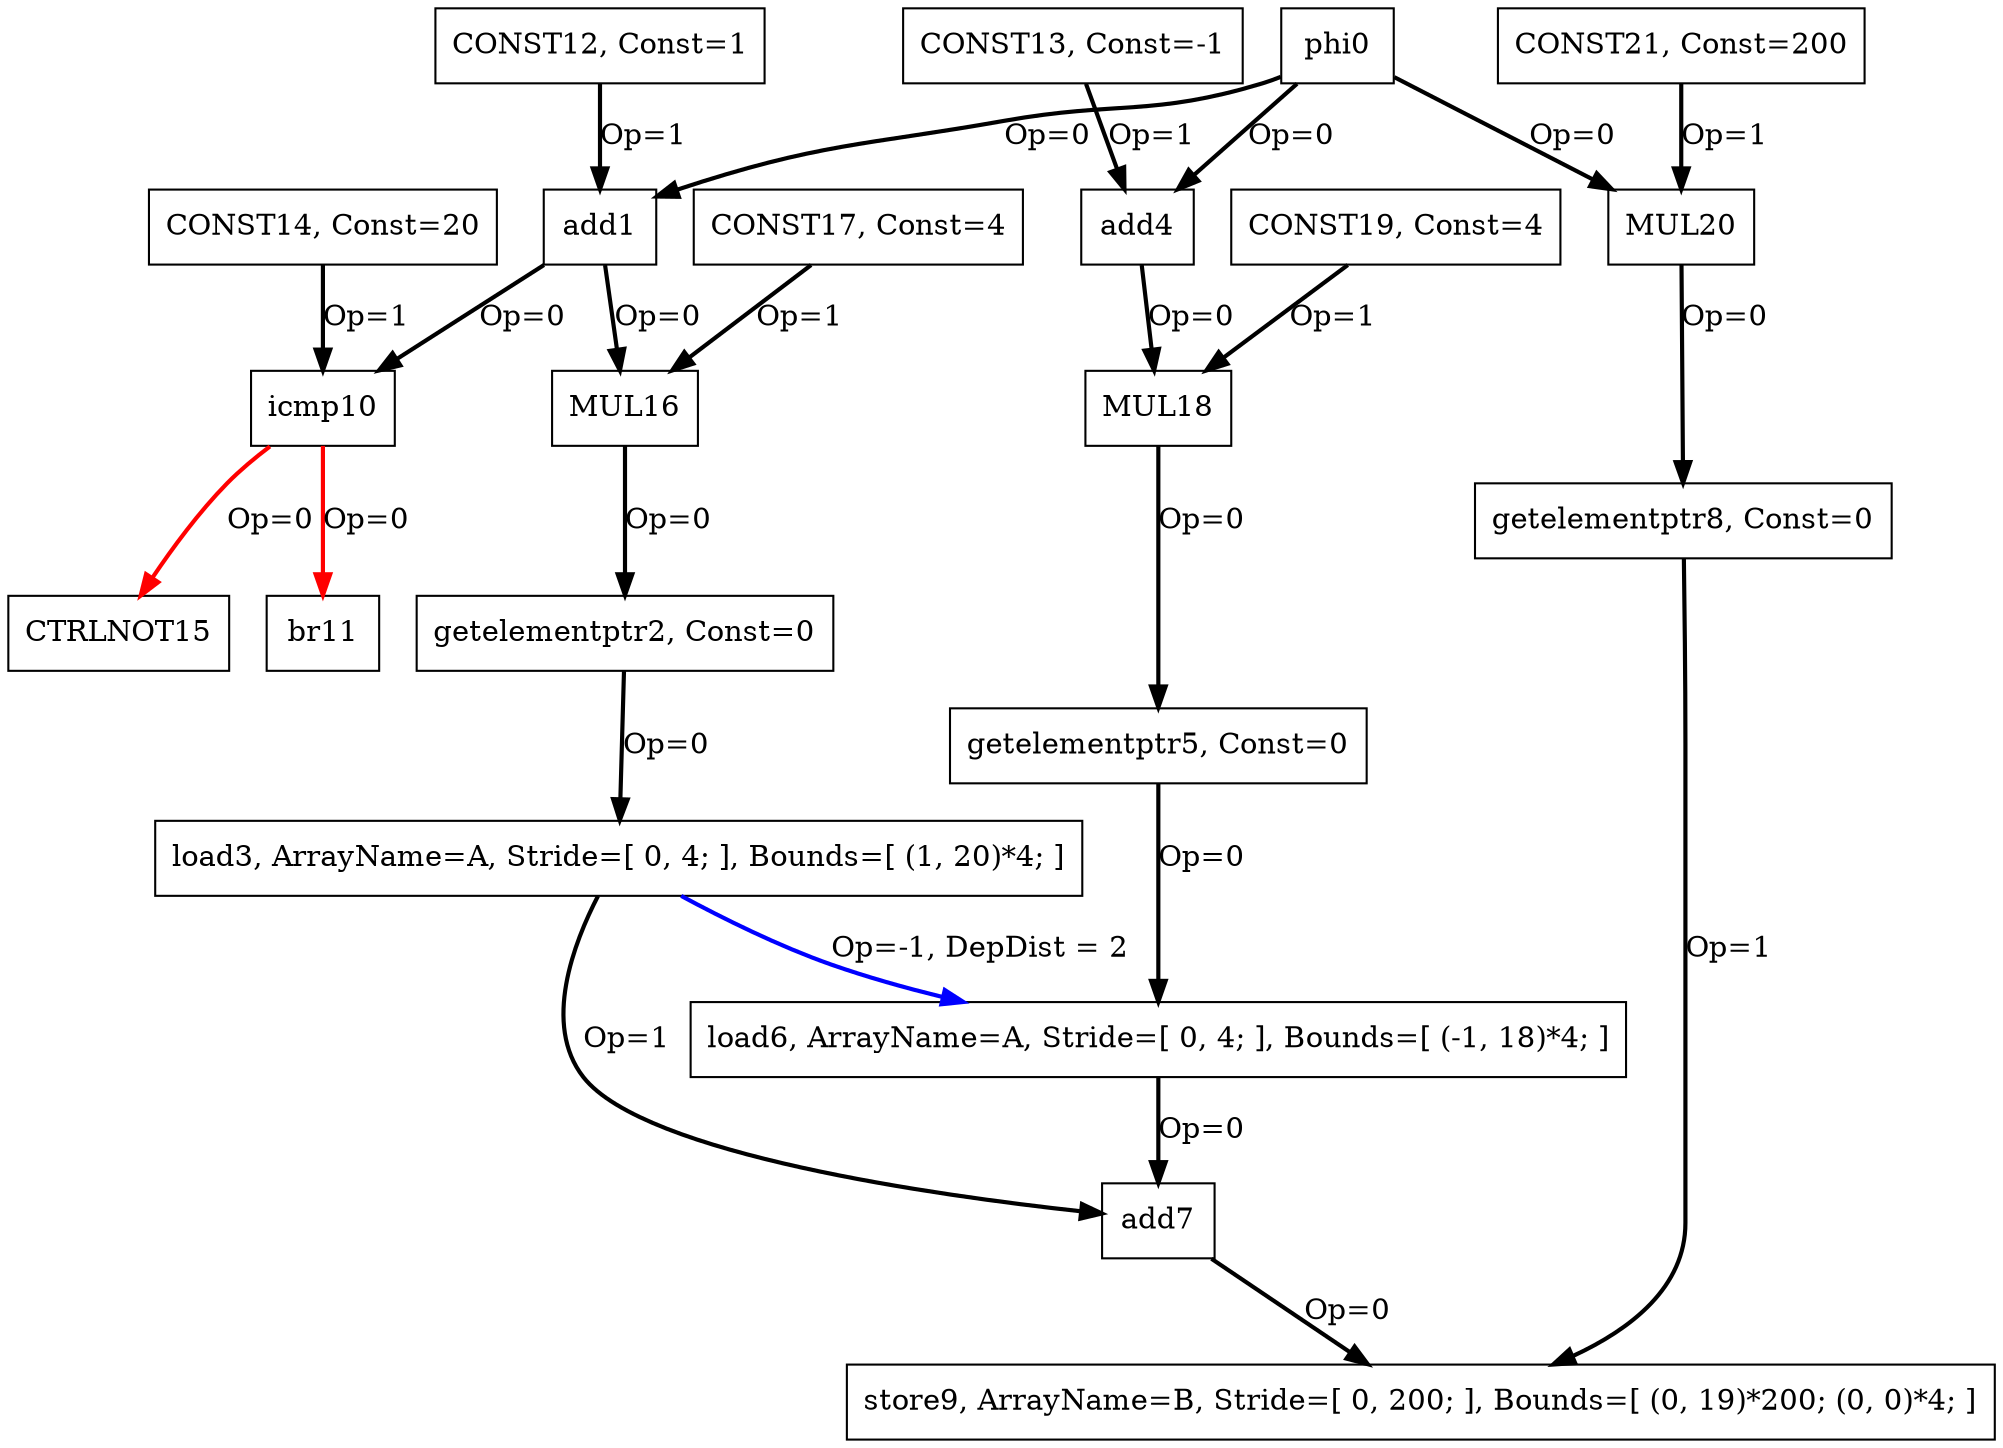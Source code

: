 Digraph G {
phi0[label = "phi0", shape = box, color = black];
add1[label = "add1", shape = box, color = black];
getelementptr2[label = "getelementptr2, Const=0", shape = box, color = black];
load3[label = "load3, ArrayName=A, Stride=[ 0, 4; ], Bounds=[ (1, 20)*4; ]", shape = box, color = black];
add4[label = "add4", shape = box, color = black];
getelementptr5[label = "getelementptr5, Const=0", shape = box, color = black];
load6[label = "load6, ArrayName=A, Stride=[ 0, 4; ], Bounds=[ (-1, 18)*4; ]", shape = box, color = black];
add7[label = "add7", shape = box, color = black];
getelementptr8[label = "getelementptr8, Const=0", shape = box, color = black];
store9[label = "store9, ArrayName=B, Stride=[ 0, 200; ], Bounds=[ (0, 19)*200; (0, 0)*4; ]", shape = box, color = black];
icmp10[label = "icmp10", shape = box, color = black];
br11[label = "br11", shape = box, color = black];
CONST12[label = "CONST12, Const=1", shape = box, color = black];
CONST13[label = "CONST13, Const=-1", shape = box, color = black];
CONST14[label = "CONST14, Const=20", shape = box, color = black];
CTRLNOT15[label = "CTRLNOT15", shape = box, color = black];
MUL16[label = "MUL16", shape = box, color = black];
CONST17[label = "CONST17, Const=4", shape = box, color = black];
MUL18[label = "MUL18", shape = box, color = black];
CONST19[label = "CONST19, Const=4", shape = box, color = black];
MUL20[label = "MUL20", shape = box, color = black];
CONST21[label = "CONST21, Const=200", shape = box, color = black];
phi0 -> add4[color = black, style = bold, label = "Op=0"];
phi0 -> add1[color = black, style = bold, label = "Op=0"];
CONST12 -> add1[color = black, style = bold, label = "Op=1"];
add1 -> icmp10[color = black, style = bold, label = "Op=0"];
getelementptr2 -> load3[color = black, style = bold, label = "Op=0"];
load3 -> add7[color = black, style = bold, label = "Op=1"];
CONST13 -> add4[color = black, style = bold, label = "Op=1"];
getelementptr5 -> load6[color = black, style = bold, label = "Op=0"];
load6 -> add7[color = black, style = bold, label = "Op=0"];
add7 -> store9[color = black, style = bold, label = "Op=0"];
getelementptr8 -> store9[color = black, style = bold, label = "Op=1"];
CONST14 -> icmp10[color = black, style = bold, label = "Op=1"];
icmp10 -> br11[color = red, style = bold, label = "Op=0"];
load3 -> load6[color = blue, style = bold, label = "Op=-1, DepDist = 2"];
icmp10 -> CTRLNOT15[color = red, style = bold, label = "Op=0"];
add1 -> MUL16[color = black, style = bold, label = "Op=0"];
CONST17 -> MUL16[color = black, style = bold, label = "Op=1"];
MUL16 -> getelementptr2[color = black, style = bold, label = "Op=0"];
add4 -> MUL18[color = black, style = bold, label = "Op=0"];
CONST19 -> MUL18[color = black, style = bold, label = "Op=1"];
MUL18 -> getelementptr5[color = black, style = bold, label = "Op=0"];
phi0 -> MUL20[color = black, style = bold, label = "Op=0"];
CONST21 -> MUL20[color = black, style = bold, label = "Op=1"];
MUL20 -> getelementptr8[color = black, style = bold, label = "Op=0"];
}
